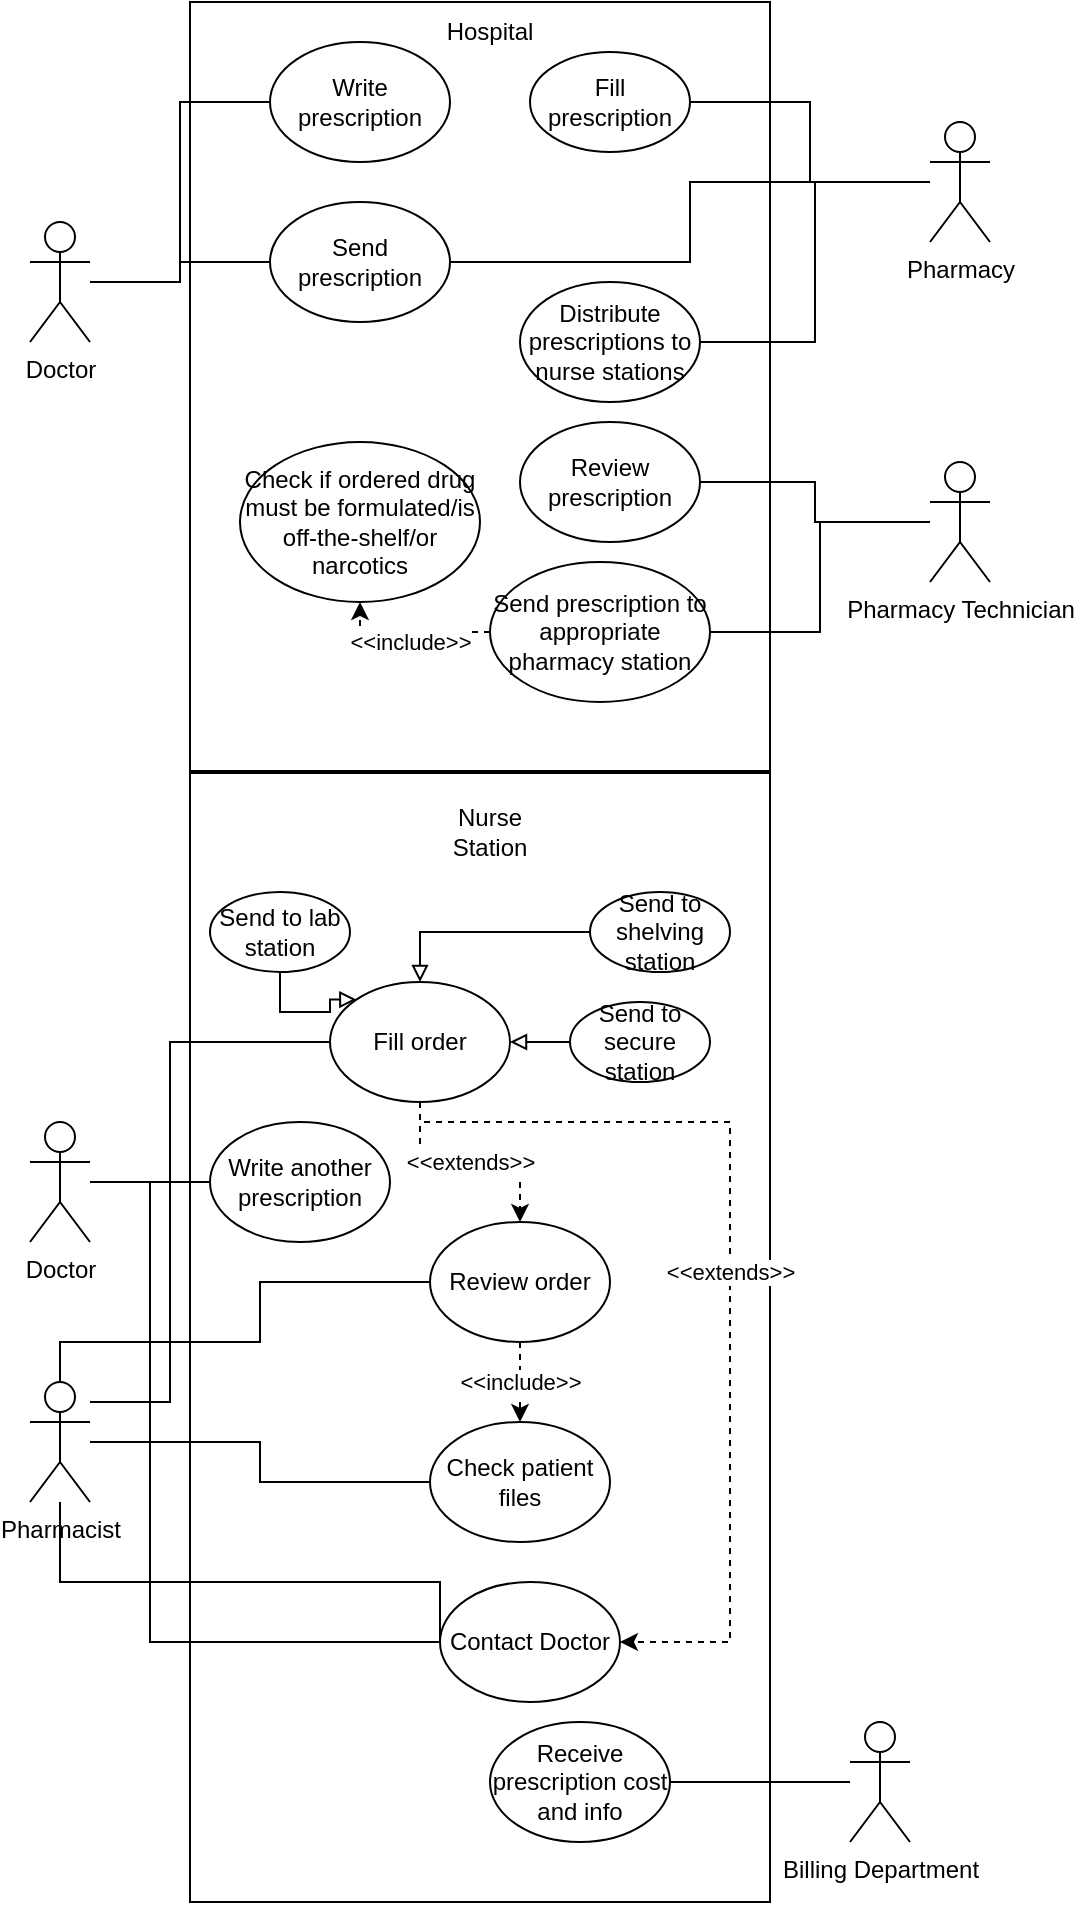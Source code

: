 <mxfile version="17.4.5" type="github">
  <diagram id="diFwN7pn9ZgPSL2D3D19" name="Page-1">
    <mxGraphModel dx="723" dy="405" grid="1" gridSize="10" guides="1" tooltips="1" connect="1" arrows="1" fold="1" page="1" pageScale="1" pageWidth="850" pageHeight="1100" math="0" shadow="0">
      <root>
        <mxCell id="0" />
        <mxCell id="1" parent="0" />
        <mxCell id="mYWsddYuptyJ_R3F1crm-6" value="" style="rounded=0;whiteSpace=wrap;html=1;" vertex="1" parent="1">
          <mxGeometry x="310" y="20" width="290" height="950" as="geometry" />
        </mxCell>
        <mxCell id="mYWsddYuptyJ_R3F1crm-1" value="Doctor" style="shape=umlActor;verticalLabelPosition=bottom;verticalAlign=top;html=1;outlineConnect=0;" vertex="1" parent="1">
          <mxGeometry x="230" y="130" width="30" height="60" as="geometry" />
        </mxCell>
        <mxCell id="mYWsddYuptyJ_R3F1crm-13" style="edgeStyle=orthogonalEdgeStyle;rounded=0;orthogonalLoop=1;jettySize=auto;html=1;entryX=1;entryY=0.5;entryDx=0;entryDy=0;endArrow=none;endFill=0;" edge="1" parent="1" source="mYWsddYuptyJ_R3F1crm-4" target="mYWsddYuptyJ_R3F1crm-8">
          <mxGeometry relative="1" as="geometry" />
        </mxCell>
        <mxCell id="mYWsddYuptyJ_R3F1crm-15" style="edgeStyle=orthogonalEdgeStyle;rounded=0;orthogonalLoop=1;jettySize=auto;html=1;endArrow=none;endFill=0;" edge="1" parent="1" source="mYWsddYuptyJ_R3F1crm-4" target="mYWsddYuptyJ_R3F1crm-14">
          <mxGeometry relative="1" as="geometry" />
        </mxCell>
        <mxCell id="mYWsddYuptyJ_R3F1crm-17" style="edgeStyle=orthogonalEdgeStyle;rounded=0;orthogonalLoop=1;jettySize=auto;html=1;entryX=1;entryY=0.5;entryDx=0;entryDy=0;endArrow=none;endFill=0;" edge="1" parent="1" source="mYWsddYuptyJ_R3F1crm-4" target="mYWsddYuptyJ_R3F1crm-16">
          <mxGeometry relative="1" as="geometry" />
        </mxCell>
        <mxCell id="mYWsddYuptyJ_R3F1crm-4" value="Pharmacy&lt;br&gt;" style="shape=umlActor;verticalLabelPosition=bottom;verticalAlign=top;html=1;outlineConnect=0;" vertex="1" parent="1">
          <mxGeometry x="680" y="80" width="30" height="60" as="geometry" />
        </mxCell>
        <mxCell id="mYWsddYuptyJ_R3F1crm-20" style="edgeStyle=orthogonalEdgeStyle;rounded=0;orthogonalLoop=1;jettySize=auto;html=1;entryX=1;entryY=0.5;entryDx=0;entryDy=0;endArrow=none;endFill=0;" edge="1" parent="1" source="mYWsddYuptyJ_R3F1crm-5" target="mYWsddYuptyJ_R3F1crm-19">
          <mxGeometry relative="1" as="geometry" />
        </mxCell>
        <mxCell id="mYWsddYuptyJ_R3F1crm-21" style="edgeStyle=orthogonalEdgeStyle;rounded=0;orthogonalLoop=1;jettySize=auto;html=1;entryX=1;entryY=0.5;entryDx=0;entryDy=0;endArrow=none;endFill=0;" edge="1" parent="1" source="mYWsddYuptyJ_R3F1crm-5" target="mYWsddYuptyJ_R3F1crm-18">
          <mxGeometry relative="1" as="geometry" />
        </mxCell>
        <mxCell id="mYWsddYuptyJ_R3F1crm-5" value="Pharmacy Technician" style="shape=umlActor;verticalLabelPosition=bottom;verticalAlign=top;html=1;outlineConnect=0;" vertex="1" parent="1">
          <mxGeometry x="680" y="250" width="30" height="60" as="geometry" />
        </mxCell>
        <mxCell id="mYWsddYuptyJ_R3F1crm-7" value="Write prescription" style="ellipse;whiteSpace=wrap;html=1;" vertex="1" parent="1">
          <mxGeometry x="350" y="40" width="90" height="60" as="geometry" />
        </mxCell>
        <mxCell id="mYWsddYuptyJ_R3F1crm-8" value="Send prescription" style="ellipse;whiteSpace=wrap;html=1;" vertex="1" parent="1">
          <mxGeometry x="350" y="120" width="90" height="60" as="geometry" />
        </mxCell>
        <mxCell id="mYWsddYuptyJ_R3F1crm-12" style="edgeStyle=orthogonalEdgeStyle;rounded=0;orthogonalLoop=1;jettySize=auto;html=1;entryX=0;entryY=0.5;entryDx=0;entryDy=0;endArrow=none;endFill=0;" edge="1" parent="1" source="mYWsddYuptyJ_R3F1crm-1" target="mYWsddYuptyJ_R3F1crm-8">
          <mxGeometry relative="1" as="geometry" />
        </mxCell>
        <mxCell id="mYWsddYuptyJ_R3F1crm-10" style="edgeStyle=orthogonalEdgeStyle;rounded=0;orthogonalLoop=1;jettySize=auto;html=1;entryX=0;entryY=0.5;entryDx=0;entryDy=0;endArrow=none;endFill=0;" edge="1" parent="1" source="mYWsddYuptyJ_R3F1crm-1" target="mYWsddYuptyJ_R3F1crm-7">
          <mxGeometry relative="1" as="geometry">
            <Array as="points">
              <mxPoint x="305" y="160" />
              <mxPoint x="305" y="70" />
            </Array>
          </mxGeometry>
        </mxCell>
        <mxCell id="mYWsddYuptyJ_R3F1crm-14" value="Fill prescription" style="ellipse;whiteSpace=wrap;html=1;" vertex="1" parent="1">
          <mxGeometry x="480" y="45" width="80" height="50" as="geometry" />
        </mxCell>
        <mxCell id="mYWsddYuptyJ_R3F1crm-16" value="Distribute prescriptions to nurse stations" style="ellipse;whiteSpace=wrap;html=1;" vertex="1" parent="1">
          <mxGeometry x="475" y="160" width="90" height="60" as="geometry" />
        </mxCell>
        <mxCell id="mYWsddYuptyJ_R3F1crm-18" value="Review prescription" style="ellipse;whiteSpace=wrap;html=1;" vertex="1" parent="1">
          <mxGeometry x="475" y="230" width="90" height="60" as="geometry" />
        </mxCell>
        <mxCell id="mYWsddYuptyJ_R3F1crm-28" value="&amp;lt;&amp;lt;include&amp;gt;&amp;gt;" style="edgeStyle=orthogonalEdgeStyle;rounded=0;orthogonalLoop=1;jettySize=auto;html=1;entryX=0.5;entryY=1;entryDx=0;entryDy=0;dashed=1;endArrow=classic;endFill=1;" edge="1" parent="1" source="mYWsddYuptyJ_R3F1crm-19" target="mYWsddYuptyJ_R3F1crm-27">
          <mxGeometry relative="1" as="geometry" />
        </mxCell>
        <mxCell id="mYWsddYuptyJ_R3F1crm-19" value="Send prescription to appropriate pharmacy station" style="ellipse;whiteSpace=wrap;html=1;" vertex="1" parent="1">
          <mxGeometry x="460" y="300" width="110" height="70" as="geometry" />
        </mxCell>
        <mxCell id="mYWsddYuptyJ_R3F1crm-22" value="Check patient files" style="ellipse;whiteSpace=wrap;html=1;" vertex="1" parent="1">
          <mxGeometry x="430" y="730" width="90" height="60" as="geometry" />
        </mxCell>
        <mxCell id="mYWsddYuptyJ_R3F1crm-35" value="&amp;lt;&amp;lt;extends&amp;gt;&amp;gt;" style="edgeStyle=orthogonalEdgeStyle;rounded=0;orthogonalLoop=1;jettySize=auto;html=1;dashed=1;endArrow=classic;endFill=1;" edge="1" parent="1" source="mYWsddYuptyJ_R3F1crm-24" target="mYWsddYuptyJ_R3F1crm-32">
          <mxGeometry relative="1" as="geometry" />
        </mxCell>
        <mxCell id="mYWsddYuptyJ_R3F1crm-38" value="&amp;lt;&amp;lt;extends&amp;gt;&amp;gt;" style="edgeStyle=orthogonalEdgeStyle;rounded=0;orthogonalLoop=1;jettySize=auto;html=1;entryX=1;entryY=0.5;entryDx=0;entryDy=0;endArrow=classic;endFill=1;dashed=1;" edge="1" parent="1" source="mYWsddYuptyJ_R3F1crm-24" target="mYWsddYuptyJ_R3F1crm-36">
          <mxGeometry relative="1" as="geometry">
            <Array as="points">
              <mxPoint x="425" y="580" />
              <mxPoint x="580" y="580" />
              <mxPoint x="580" y="840" />
            </Array>
          </mxGeometry>
        </mxCell>
        <mxCell id="mYWsddYuptyJ_R3F1crm-24" value="Fill order" style="ellipse;whiteSpace=wrap;html=1;" vertex="1" parent="1">
          <mxGeometry x="380" y="510" width="90" height="60" as="geometry" />
        </mxCell>
        <mxCell id="mYWsddYuptyJ_R3F1crm-27" value="Check if ordered drug must be formulated/is off-the-shelf/or narcotics" style="ellipse;whiteSpace=wrap;html=1;" vertex="1" parent="1">
          <mxGeometry x="335" y="240" width="120" height="80" as="geometry" />
        </mxCell>
        <mxCell id="mYWsddYuptyJ_R3F1crm-48" style="edgeStyle=orthogonalEdgeStyle;rounded=0;orthogonalLoop=1;jettySize=auto;html=1;entryX=0;entryY=0.5;entryDx=0;entryDy=0;endArrow=none;endFill=0;" edge="1" parent="1" source="mYWsddYuptyJ_R3F1crm-29" target="mYWsddYuptyJ_R3F1crm-36">
          <mxGeometry relative="1" as="geometry">
            <Array as="points">
              <mxPoint x="245" y="810" />
              <mxPoint x="435" y="810" />
            </Array>
          </mxGeometry>
        </mxCell>
        <mxCell id="mYWsddYuptyJ_R3F1crm-49" style="edgeStyle=orthogonalEdgeStyle;rounded=0;orthogonalLoop=1;jettySize=auto;html=1;entryX=0;entryY=0.5;entryDx=0;entryDy=0;endArrow=none;endFill=0;" edge="1" parent="1" source="mYWsddYuptyJ_R3F1crm-29" target="mYWsddYuptyJ_R3F1crm-22">
          <mxGeometry relative="1" as="geometry" />
        </mxCell>
        <mxCell id="mYWsddYuptyJ_R3F1crm-50" style="edgeStyle=orthogonalEdgeStyle;rounded=0;orthogonalLoop=1;jettySize=auto;html=1;entryX=0;entryY=0.5;entryDx=0;entryDy=0;endArrow=none;endFill=0;" edge="1" parent="1" source="mYWsddYuptyJ_R3F1crm-29" target="mYWsddYuptyJ_R3F1crm-32">
          <mxGeometry relative="1" as="geometry">
            <Array as="points">
              <mxPoint x="245" y="690" />
              <mxPoint x="345" y="690" />
              <mxPoint x="345" y="660" />
            </Array>
          </mxGeometry>
        </mxCell>
        <mxCell id="mYWsddYuptyJ_R3F1crm-51" style="edgeStyle=orthogonalEdgeStyle;rounded=0;orthogonalLoop=1;jettySize=auto;html=1;entryX=0;entryY=0.5;entryDx=0;entryDy=0;endArrow=none;endFill=0;" edge="1" parent="1" source="mYWsddYuptyJ_R3F1crm-29" target="mYWsddYuptyJ_R3F1crm-24">
          <mxGeometry relative="1" as="geometry">
            <Array as="points">
              <mxPoint x="300" y="720" />
              <mxPoint x="300" y="540" />
            </Array>
          </mxGeometry>
        </mxCell>
        <mxCell id="mYWsddYuptyJ_R3F1crm-29" value="Pharmacist" style="shape=umlActor;verticalLabelPosition=bottom;verticalAlign=top;html=1;outlineConnect=0;" vertex="1" parent="1">
          <mxGeometry x="230" y="710" width="30" height="60" as="geometry" />
        </mxCell>
        <mxCell id="mYWsddYuptyJ_R3F1crm-34" value="&amp;lt;&amp;lt;include&amp;gt;&amp;gt;" style="edgeStyle=orthogonalEdgeStyle;rounded=0;orthogonalLoop=1;jettySize=auto;html=1;endArrow=classic;endFill=1;dashed=1;" edge="1" parent="1" source="mYWsddYuptyJ_R3F1crm-32" target="mYWsddYuptyJ_R3F1crm-22">
          <mxGeometry relative="1" as="geometry" />
        </mxCell>
        <mxCell id="mYWsddYuptyJ_R3F1crm-32" value="Review order" style="ellipse;whiteSpace=wrap;html=1;" vertex="1" parent="1">
          <mxGeometry x="430" y="630" width="90" height="60" as="geometry" />
        </mxCell>
        <mxCell id="mYWsddYuptyJ_R3F1crm-36" value="Contact Doctor" style="ellipse;whiteSpace=wrap;html=1;" vertex="1" parent="1">
          <mxGeometry x="435" y="810" width="90" height="60" as="geometry" />
        </mxCell>
        <mxCell id="mYWsddYuptyJ_R3F1crm-41" style="edgeStyle=orthogonalEdgeStyle;rounded=0;orthogonalLoop=1;jettySize=auto;html=1;entryX=0;entryY=0.5;entryDx=0;entryDy=0;endArrow=none;endFill=0;" edge="1" parent="1" source="mYWsddYuptyJ_R3F1crm-39" target="mYWsddYuptyJ_R3F1crm-40">
          <mxGeometry relative="1" as="geometry" />
        </mxCell>
        <mxCell id="mYWsddYuptyJ_R3F1crm-42" style="edgeStyle=orthogonalEdgeStyle;rounded=0;orthogonalLoop=1;jettySize=auto;html=1;entryX=0;entryY=0.5;entryDx=0;entryDy=0;endArrow=none;endFill=0;" edge="1" parent="1" source="mYWsddYuptyJ_R3F1crm-39" target="mYWsddYuptyJ_R3F1crm-36">
          <mxGeometry relative="1" as="geometry">
            <Array as="points">
              <mxPoint x="290" y="610" />
              <mxPoint x="290" y="840" />
            </Array>
          </mxGeometry>
        </mxCell>
        <mxCell id="mYWsddYuptyJ_R3F1crm-39" value="Doctor" style="shape=umlActor;verticalLabelPosition=bottom;verticalAlign=top;html=1;outlineConnect=0;" vertex="1" parent="1">
          <mxGeometry x="230" y="580" width="30" height="60" as="geometry" />
        </mxCell>
        <mxCell id="mYWsddYuptyJ_R3F1crm-40" value="Write another prescription" style="ellipse;whiteSpace=wrap;html=1;" vertex="1" parent="1">
          <mxGeometry x="320" y="580" width="90" height="60" as="geometry" />
        </mxCell>
        <mxCell id="mYWsddYuptyJ_R3F1crm-46" value="Nurse Station" style="text;html=1;strokeColor=none;fillColor=none;align=center;verticalAlign=middle;whiteSpace=wrap;rounded=0;" vertex="1" parent="1">
          <mxGeometry x="430" y="420" width="60" height="30" as="geometry" />
        </mxCell>
        <mxCell id="mYWsddYuptyJ_R3F1crm-47" value="Hospital" style="text;html=1;strokeColor=none;fillColor=none;align=center;verticalAlign=middle;whiteSpace=wrap;rounded=0;" vertex="1" parent="1">
          <mxGeometry x="430" y="20" width="60" height="30" as="geometry" />
        </mxCell>
        <mxCell id="mYWsddYuptyJ_R3F1crm-57" style="edgeStyle=orthogonalEdgeStyle;rounded=0;orthogonalLoop=1;jettySize=auto;html=1;entryX=0;entryY=0;entryDx=0;entryDy=0;endArrow=block;endFill=0;" edge="1" parent="1" source="mYWsddYuptyJ_R3F1crm-52" target="mYWsddYuptyJ_R3F1crm-24">
          <mxGeometry relative="1" as="geometry">
            <Array as="points">
              <mxPoint x="355" y="525" />
              <mxPoint x="380" y="525" />
              <mxPoint x="380" y="519" />
            </Array>
          </mxGeometry>
        </mxCell>
        <mxCell id="mYWsddYuptyJ_R3F1crm-52" value="Send to lab station" style="ellipse;whiteSpace=wrap;html=1;" vertex="1" parent="1">
          <mxGeometry x="320" y="465" width="70" height="40" as="geometry" />
        </mxCell>
        <mxCell id="mYWsddYuptyJ_R3F1crm-58" style="edgeStyle=orthogonalEdgeStyle;rounded=0;orthogonalLoop=1;jettySize=auto;html=1;endArrow=block;endFill=0;" edge="1" parent="1" source="mYWsddYuptyJ_R3F1crm-53" target="mYWsddYuptyJ_R3F1crm-24">
          <mxGeometry relative="1" as="geometry" />
        </mxCell>
        <mxCell id="mYWsddYuptyJ_R3F1crm-53" value="Send to shelving station" style="ellipse;whiteSpace=wrap;html=1;" vertex="1" parent="1">
          <mxGeometry x="510" y="465" width="70" height="40" as="geometry" />
        </mxCell>
        <mxCell id="mYWsddYuptyJ_R3F1crm-59" style="edgeStyle=orthogonalEdgeStyle;rounded=0;orthogonalLoop=1;jettySize=auto;html=1;endArrow=block;endFill=0;" edge="1" parent="1" source="mYWsddYuptyJ_R3F1crm-56" target="mYWsddYuptyJ_R3F1crm-24">
          <mxGeometry relative="1" as="geometry" />
        </mxCell>
        <mxCell id="mYWsddYuptyJ_R3F1crm-56" value="Send to secure station" style="ellipse;whiteSpace=wrap;html=1;" vertex="1" parent="1">
          <mxGeometry x="500" y="520" width="70" height="40" as="geometry" />
        </mxCell>
        <mxCell id="mYWsddYuptyJ_R3F1crm-62" style="edgeStyle=orthogonalEdgeStyle;rounded=0;orthogonalLoop=1;jettySize=auto;html=1;entryX=1;entryY=0.5;entryDx=0;entryDy=0;endArrow=none;endFill=0;" edge="1" parent="1" source="mYWsddYuptyJ_R3F1crm-60" target="mYWsddYuptyJ_R3F1crm-61">
          <mxGeometry relative="1" as="geometry" />
        </mxCell>
        <mxCell id="mYWsddYuptyJ_R3F1crm-60" value="Billing Department" style="shape=umlActor;verticalLabelPosition=bottom;verticalAlign=top;html=1;outlineConnect=0;" vertex="1" parent="1">
          <mxGeometry x="640" y="880" width="30" height="60" as="geometry" />
        </mxCell>
        <mxCell id="mYWsddYuptyJ_R3F1crm-61" value="Receive prescription cost and info" style="ellipse;whiteSpace=wrap;html=1;" vertex="1" parent="1">
          <mxGeometry x="460" y="880" width="90" height="60" as="geometry" />
        </mxCell>
        <mxCell id="mYWsddYuptyJ_R3F1crm-63" value="" style="line;strokeWidth=2;html=1;" vertex="1" parent="1">
          <mxGeometry x="310" y="400" width="290" height="10" as="geometry" />
        </mxCell>
      </root>
    </mxGraphModel>
  </diagram>
</mxfile>
